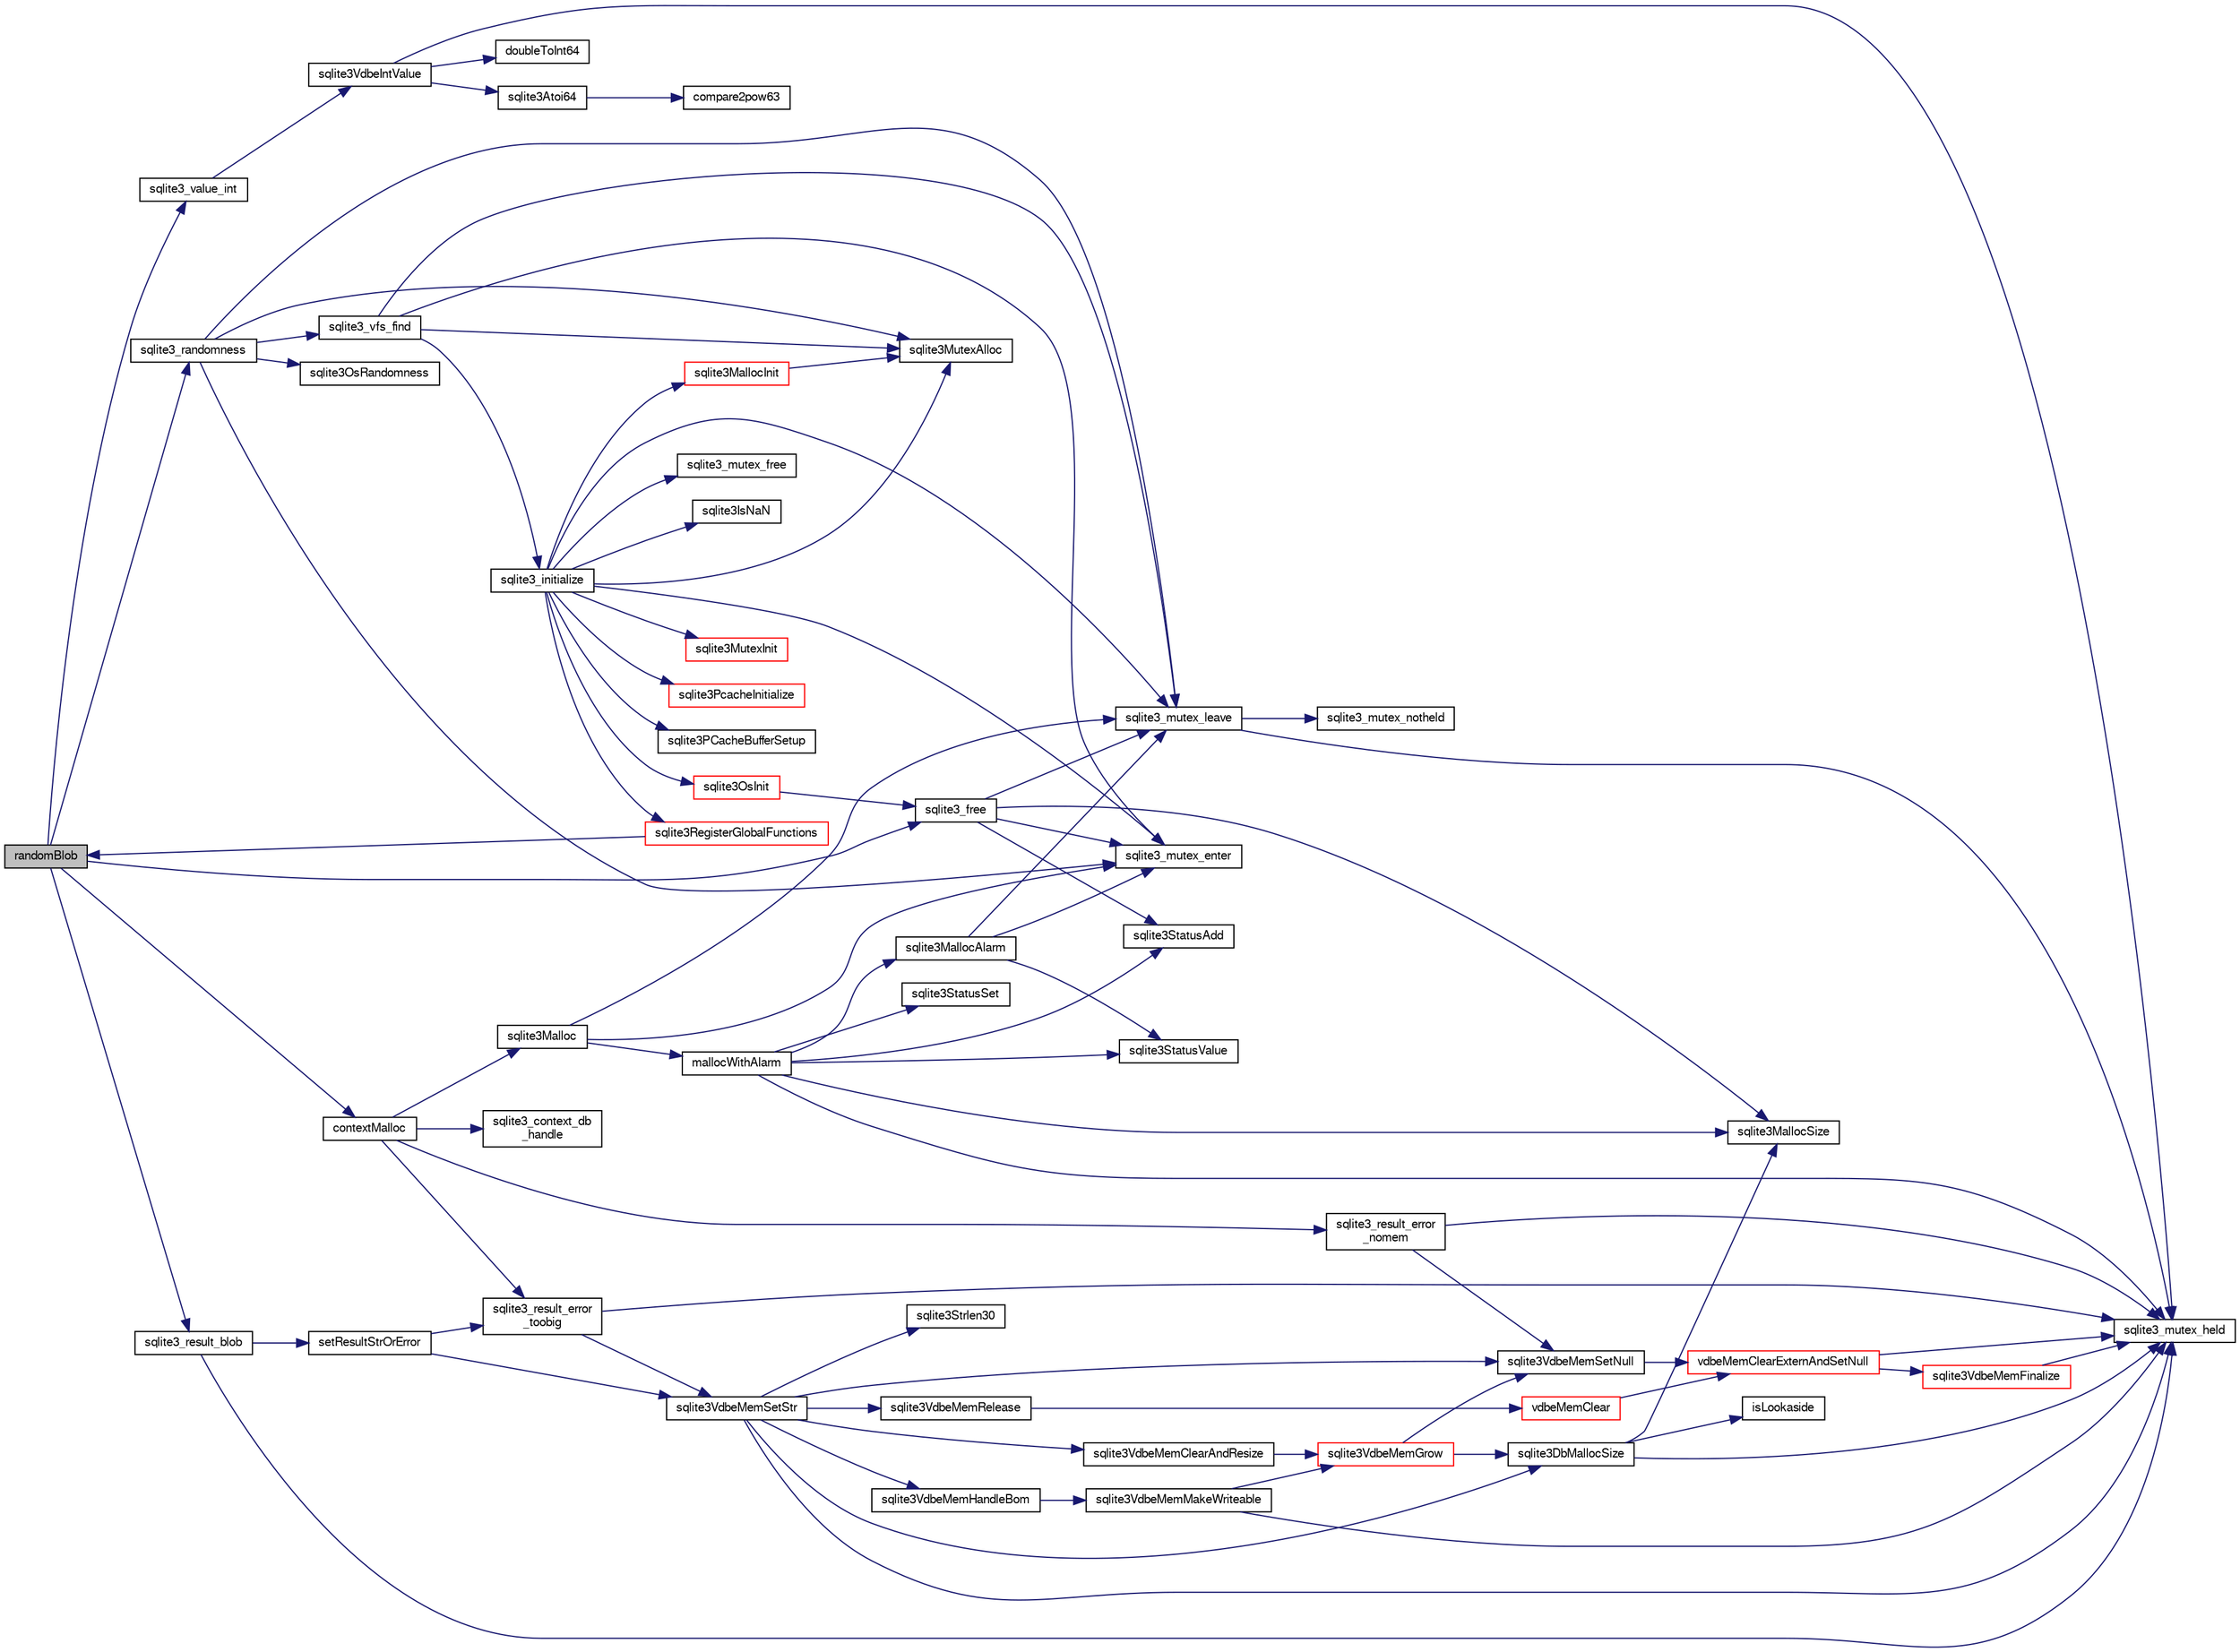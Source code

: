 digraph "randomBlob"
{
  edge [fontname="FreeSans",fontsize="10",labelfontname="FreeSans",labelfontsize="10"];
  node [fontname="FreeSans",fontsize="10",shape=record];
  rankdir="LR";
  Node252567 [label="randomBlob",height=0.2,width=0.4,color="black", fillcolor="grey75", style="filled", fontcolor="black"];
  Node252567 -> Node252568 [color="midnightblue",fontsize="10",style="solid",fontname="FreeSans"];
  Node252568 [label="sqlite3_value_int",height=0.2,width=0.4,color="black", fillcolor="white", style="filled",URL="$sqlite3_8c.html#a5c6adf98772a341f3df5ccd5ff003245"];
  Node252568 -> Node252569 [color="midnightblue",fontsize="10",style="solid",fontname="FreeSans"];
  Node252569 [label="sqlite3VdbeIntValue",height=0.2,width=0.4,color="black", fillcolor="white", style="filled",URL="$sqlite3_8c.html#a3dc28e3bfdbecf81633c3697a3aacd45"];
  Node252569 -> Node252570 [color="midnightblue",fontsize="10",style="solid",fontname="FreeSans"];
  Node252570 [label="sqlite3_mutex_held",height=0.2,width=0.4,color="black", fillcolor="white", style="filled",URL="$sqlite3_8c.html#acf77da68932b6bc163c5e68547ecc3e7"];
  Node252569 -> Node252571 [color="midnightblue",fontsize="10",style="solid",fontname="FreeSans"];
  Node252571 [label="doubleToInt64",height=0.2,width=0.4,color="black", fillcolor="white", style="filled",URL="$sqlite3_8c.html#a85975c48e5a38f9b8c99b72eb72ebc44"];
  Node252569 -> Node252572 [color="midnightblue",fontsize="10",style="solid",fontname="FreeSans"];
  Node252572 [label="sqlite3Atoi64",height=0.2,width=0.4,color="black", fillcolor="white", style="filled",URL="$sqlite3_8c.html#a5b13083911b3dc0a0b54f43acc686a39"];
  Node252572 -> Node252573 [color="midnightblue",fontsize="10",style="solid",fontname="FreeSans"];
  Node252573 [label="compare2pow63",height=0.2,width=0.4,color="black", fillcolor="white", style="filled",URL="$sqlite3_8c.html#adcbebdd3f570175519922276b83132e0"];
  Node252567 -> Node252574 [color="midnightblue",fontsize="10",style="solid",fontname="FreeSans"];
  Node252574 [label="contextMalloc",height=0.2,width=0.4,color="black", fillcolor="white", style="filled",URL="$sqlite3_8c.html#a09e5794a0f9a8269eda3bc32d43d63c9"];
  Node252574 -> Node252575 [color="midnightblue",fontsize="10",style="solid",fontname="FreeSans"];
  Node252575 [label="sqlite3_context_db\l_handle",height=0.2,width=0.4,color="black", fillcolor="white", style="filled",URL="$sqlite3_8c.html#a4b82e673c3dcc88c179e2bae5629fa60"];
  Node252574 -> Node252576 [color="midnightblue",fontsize="10",style="solid",fontname="FreeSans"];
  Node252576 [label="sqlite3_result_error\l_toobig",height=0.2,width=0.4,color="black", fillcolor="white", style="filled",URL="$sqlite3_8c.html#ad4f0c5e8c9421d0c4550c1a108221abe"];
  Node252576 -> Node252570 [color="midnightblue",fontsize="10",style="solid",fontname="FreeSans"];
  Node252576 -> Node252577 [color="midnightblue",fontsize="10",style="solid",fontname="FreeSans"];
  Node252577 [label="sqlite3VdbeMemSetStr",height=0.2,width=0.4,color="black", fillcolor="white", style="filled",URL="$sqlite3_8c.html#a9697bec7c3b512483638ea3646191d7d"];
  Node252577 -> Node252570 [color="midnightblue",fontsize="10",style="solid",fontname="FreeSans"];
  Node252577 -> Node252578 [color="midnightblue",fontsize="10",style="solid",fontname="FreeSans"];
  Node252578 [label="sqlite3VdbeMemSetNull",height=0.2,width=0.4,color="black", fillcolor="white", style="filled",URL="$sqlite3_8c.html#ae01092c23aebaf8a3ebdf3954609b410"];
  Node252578 -> Node252579 [color="midnightblue",fontsize="10",style="solid",fontname="FreeSans"];
  Node252579 [label="vdbeMemClearExternAndSetNull",height=0.2,width=0.4,color="red", fillcolor="white", style="filled",URL="$sqlite3_8c.html#a29c41a360fb0e86b817777daf061230c"];
  Node252579 -> Node252570 [color="midnightblue",fontsize="10",style="solid",fontname="FreeSans"];
  Node252579 -> Node252580 [color="midnightblue",fontsize="10",style="solid",fontname="FreeSans"];
  Node252580 [label="sqlite3VdbeMemFinalize",height=0.2,width=0.4,color="red", fillcolor="white", style="filled",URL="$sqlite3_8c.html#a2568220f48ddef81b1c43e401042d9d2"];
  Node252580 -> Node252570 [color="midnightblue",fontsize="10",style="solid",fontname="FreeSans"];
  Node252577 -> Node252592 [color="midnightblue",fontsize="10",style="solid",fontname="FreeSans"];
  Node252592 [label="sqlite3Strlen30",height=0.2,width=0.4,color="black", fillcolor="white", style="filled",URL="$sqlite3_8c.html#a3dcd80ba41f1a308193dee74857b62a7"];
  Node252577 -> Node252593 [color="midnightblue",fontsize="10",style="solid",fontname="FreeSans"];
  Node252593 [label="sqlite3VdbeMemClearAndResize",height=0.2,width=0.4,color="black", fillcolor="white", style="filled",URL="$sqlite3_8c.html#add082be4aa46084ecdf023cfac898231"];
  Node252593 -> Node252594 [color="midnightblue",fontsize="10",style="solid",fontname="FreeSans"];
  Node252594 [label="sqlite3VdbeMemGrow",height=0.2,width=0.4,color="red", fillcolor="white", style="filled",URL="$sqlite3_8c.html#aba753c9690ae0ba31b5100945cf29447"];
  Node252594 -> Node252583 [color="midnightblue",fontsize="10",style="solid",fontname="FreeSans"];
  Node252583 [label="sqlite3DbMallocSize",height=0.2,width=0.4,color="black", fillcolor="white", style="filled",URL="$sqlite3_8c.html#aa397e5a8a03495203a0767abf0a71f86"];
  Node252583 -> Node252584 [color="midnightblue",fontsize="10",style="solid",fontname="FreeSans"];
  Node252584 [label="sqlite3MallocSize",height=0.2,width=0.4,color="black", fillcolor="white", style="filled",URL="$sqlite3_8c.html#acf5d2a5f35270bafb050bd2def576955"];
  Node252583 -> Node252570 [color="midnightblue",fontsize="10",style="solid",fontname="FreeSans"];
  Node252583 -> Node252585 [color="midnightblue",fontsize="10",style="solid",fontname="FreeSans"];
  Node252585 [label="isLookaside",height=0.2,width=0.4,color="black", fillcolor="white", style="filled",URL="$sqlite3_8c.html#a770fa05ff9717b75e16f4d968a77b897"];
  Node252594 -> Node252578 [color="midnightblue",fontsize="10",style="solid",fontname="FreeSans"];
  Node252577 -> Node252654 [color="midnightblue",fontsize="10",style="solid",fontname="FreeSans"];
  Node252654 [label="sqlite3VdbeMemRelease",height=0.2,width=0.4,color="black", fillcolor="white", style="filled",URL="$sqlite3_8c.html#a90606361dbeba88159fd6ff03fcc10cc"];
  Node252654 -> Node252655 [color="midnightblue",fontsize="10",style="solid",fontname="FreeSans"];
  Node252655 [label="vdbeMemClear",height=0.2,width=0.4,color="red", fillcolor="white", style="filled",URL="$sqlite3_8c.html#a489eef6e55ad0dadf67578726b935d12"];
  Node252655 -> Node252579 [color="midnightblue",fontsize="10",style="solid",fontname="FreeSans"];
  Node252577 -> Node252583 [color="midnightblue",fontsize="10",style="solid",fontname="FreeSans"];
  Node252577 -> Node252847 [color="midnightblue",fontsize="10",style="solid",fontname="FreeSans"];
  Node252847 [label="sqlite3VdbeMemHandleBom",height=0.2,width=0.4,color="black", fillcolor="white", style="filled",URL="$sqlite3_8c.html#a8ac47607e6893715d335a0f6f4b58e3e"];
  Node252847 -> Node252653 [color="midnightblue",fontsize="10",style="solid",fontname="FreeSans"];
  Node252653 [label="sqlite3VdbeMemMakeWriteable",height=0.2,width=0.4,color="black", fillcolor="white", style="filled",URL="$sqlite3_8c.html#afabdd8032205a36c69ad191c6bbb6a34"];
  Node252653 -> Node252570 [color="midnightblue",fontsize="10",style="solid",fontname="FreeSans"];
  Node252653 -> Node252594 [color="midnightblue",fontsize="10",style="solid",fontname="FreeSans"];
  Node252574 -> Node252598 [color="midnightblue",fontsize="10",style="solid",fontname="FreeSans"];
  Node252598 [label="sqlite3Malloc",height=0.2,width=0.4,color="black", fillcolor="white", style="filled",URL="$sqlite3_8c.html#a361a2eaa846b1885f123abe46f5d8b2b"];
  Node252598 -> Node252587 [color="midnightblue",fontsize="10",style="solid",fontname="FreeSans"];
  Node252587 [label="sqlite3_mutex_enter",height=0.2,width=0.4,color="black", fillcolor="white", style="filled",URL="$sqlite3_8c.html#a1c12cde690bd89f104de5cbad12a6bf5"];
  Node252598 -> Node252599 [color="midnightblue",fontsize="10",style="solid",fontname="FreeSans"];
  Node252599 [label="mallocWithAlarm",height=0.2,width=0.4,color="black", fillcolor="white", style="filled",URL="$sqlite3_8c.html#ab070d5cf8e48ec8a6a43cf025d48598b"];
  Node252599 -> Node252570 [color="midnightblue",fontsize="10",style="solid",fontname="FreeSans"];
  Node252599 -> Node252600 [color="midnightblue",fontsize="10",style="solid",fontname="FreeSans"];
  Node252600 [label="sqlite3StatusSet",height=0.2,width=0.4,color="black", fillcolor="white", style="filled",URL="$sqlite3_8c.html#afec7586c01fcb5ea17dc9d7725a589d9"];
  Node252599 -> Node252601 [color="midnightblue",fontsize="10",style="solid",fontname="FreeSans"];
  Node252601 [label="sqlite3StatusValue",height=0.2,width=0.4,color="black", fillcolor="white", style="filled",URL="$sqlite3_8c.html#a30b8ac296c6e200c1fa57708d52c6ef6"];
  Node252599 -> Node252602 [color="midnightblue",fontsize="10",style="solid",fontname="FreeSans"];
  Node252602 [label="sqlite3MallocAlarm",height=0.2,width=0.4,color="black", fillcolor="white", style="filled",URL="$sqlite3_8c.html#ada66988e8471d1198f3219c062377508"];
  Node252602 -> Node252601 [color="midnightblue",fontsize="10",style="solid",fontname="FreeSans"];
  Node252602 -> Node252589 [color="midnightblue",fontsize="10",style="solid",fontname="FreeSans"];
  Node252589 [label="sqlite3_mutex_leave",height=0.2,width=0.4,color="black", fillcolor="white", style="filled",URL="$sqlite3_8c.html#a5838d235601dbd3c1fa993555c6bcc93"];
  Node252589 -> Node252570 [color="midnightblue",fontsize="10",style="solid",fontname="FreeSans"];
  Node252589 -> Node252590 [color="midnightblue",fontsize="10",style="solid",fontname="FreeSans"];
  Node252590 [label="sqlite3_mutex_notheld",height=0.2,width=0.4,color="black", fillcolor="white", style="filled",URL="$sqlite3_8c.html#a83967c837c1c000d3b5adcfaa688f5dc"];
  Node252602 -> Node252587 [color="midnightblue",fontsize="10",style="solid",fontname="FreeSans"];
  Node252599 -> Node252584 [color="midnightblue",fontsize="10",style="solid",fontname="FreeSans"];
  Node252599 -> Node252588 [color="midnightblue",fontsize="10",style="solid",fontname="FreeSans"];
  Node252588 [label="sqlite3StatusAdd",height=0.2,width=0.4,color="black", fillcolor="white", style="filled",URL="$sqlite3_8c.html#afa029f93586aeab4cc85360905dae9cd"];
  Node252598 -> Node252589 [color="midnightblue",fontsize="10",style="solid",fontname="FreeSans"];
  Node252574 -> Node252739 [color="midnightblue",fontsize="10",style="solid",fontname="FreeSans"];
  Node252739 [label="sqlite3_result_error\l_nomem",height=0.2,width=0.4,color="black", fillcolor="white", style="filled",URL="$sqlite3_8c.html#aa3c1191fb83e4e8bdde15f13d05bd82a"];
  Node252739 -> Node252570 [color="midnightblue",fontsize="10",style="solid",fontname="FreeSans"];
  Node252739 -> Node252578 [color="midnightblue",fontsize="10",style="solid",fontname="FreeSans"];
  Node252567 -> Node252752 [color="midnightblue",fontsize="10",style="solid",fontname="FreeSans"];
  Node252752 [label="sqlite3_randomness",height=0.2,width=0.4,color="black", fillcolor="white", style="filled",URL="$sqlite3_8c.html#aa452ad88657d4606e137b09c4e9315c7"];
  Node252752 -> Node252623 [color="midnightblue",fontsize="10",style="solid",fontname="FreeSans"];
  Node252623 [label="sqlite3MutexAlloc",height=0.2,width=0.4,color="black", fillcolor="white", style="filled",URL="$sqlite3_8c.html#a0e3f432ee581f6876b590e7ad7e84e19"];
  Node252752 -> Node252587 [color="midnightblue",fontsize="10",style="solid",fontname="FreeSans"];
  Node252752 -> Node252589 [color="midnightblue",fontsize="10",style="solid",fontname="FreeSans"];
  Node252752 -> Node252753 [color="midnightblue",fontsize="10",style="solid",fontname="FreeSans"];
  Node252753 [label="sqlite3OsRandomness",height=0.2,width=0.4,color="black", fillcolor="white", style="filled",URL="$sqlite3_8c.html#a52a1d01825b7a8a222227bcd0b68d88d"];
  Node252752 -> Node252754 [color="midnightblue",fontsize="10",style="solid",fontname="FreeSans"];
  Node252754 [label="sqlite3_vfs_find",height=0.2,width=0.4,color="black", fillcolor="white", style="filled",URL="$sqlite3_8c.html#a009b28f3d275077f7bb7f3ef37de6095"];
  Node252754 -> Node252604 [color="midnightblue",fontsize="10",style="solid",fontname="FreeSans"];
  Node252604 [label="sqlite3_initialize",height=0.2,width=0.4,color="black", fillcolor="white", style="filled",URL="$sqlite3_8c.html#ab0c0ee2d5d4cf8b28e9572296a8861df"];
  Node252604 -> Node252605 [color="midnightblue",fontsize="10",style="solid",fontname="FreeSans"];
  Node252605 [label="sqlite3MutexInit",height=0.2,width=0.4,color="red", fillcolor="white", style="filled",URL="$sqlite3_8c.html#a7906afcdd1cdb3d0007eb932398a1158"];
  Node252604 -> Node252623 [color="midnightblue",fontsize="10",style="solid",fontname="FreeSans"];
  Node252604 -> Node252587 [color="midnightblue",fontsize="10",style="solid",fontname="FreeSans"];
  Node252604 -> Node252624 [color="midnightblue",fontsize="10",style="solid",fontname="FreeSans"];
  Node252624 [label="sqlite3MallocInit",height=0.2,width=0.4,color="red", fillcolor="white", style="filled",URL="$sqlite3_8c.html#a9e06f9e7cad0d83ce80ab493c9533552"];
  Node252624 -> Node252623 [color="midnightblue",fontsize="10",style="solid",fontname="FreeSans"];
  Node252604 -> Node252589 [color="midnightblue",fontsize="10",style="solid",fontname="FreeSans"];
  Node252604 -> Node252700 [color="midnightblue",fontsize="10",style="solid",fontname="FreeSans"];
  Node252700 [label="sqlite3RegisterGlobalFunctions",height=0.2,width=0.4,color="red", fillcolor="white", style="filled",URL="$sqlite3_8c.html#a9f75bd111010f29e1b8d74344473c4ec"];
  Node252700 -> Node252567 [color="midnightblue",fontsize="10",style="solid",fontname="FreeSans"];
  Node252604 -> Node252840 [color="midnightblue",fontsize="10",style="solid",fontname="FreeSans"];
  Node252840 [label="sqlite3PcacheInitialize",height=0.2,width=0.4,color="red", fillcolor="white", style="filled",URL="$sqlite3_8c.html#a2902c61ddc88bea002c4d69fe4052b1f"];
  Node252604 -> Node252841 [color="midnightblue",fontsize="10",style="solid",fontname="FreeSans"];
  Node252841 [label="sqlite3OsInit",height=0.2,width=0.4,color="red", fillcolor="white", style="filled",URL="$sqlite3_8c.html#afeaa886fe1ca086a30fd278b1d069762"];
  Node252841 -> Node252586 [color="midnightblue",fontsize="10",style="solid",fontname="FreeSans"];
  Node252586 [label="sqlite3_free",height=0.2,width=0.4,color="black", fillcolor="white", style="filled",URL="$sqlite3_8c.html#a6552349e36a8a691af5487999ab09519"];
  Node252586 -> Node252587 [color="midnightblue",fontsize="10",style="solid",fontname="FreeSans"];
  Node252586 -> Node252588 [color="midnightblue",fontsize="10",style="solid",fontname="FreeSans"];
  Node252586 -> Node252584 [color="midnightblue",fontsize="10",style="solid",fontname="FreeSans"];
  Node252586 -> Node252589 [color="midnightblue",fontsize="10",style="solid",fontname="FreeSans"];
  Node252604 -> Node252845 [color="midnightblue",fontsize="10",style="solid",fontname="FreeSans"];
  Node252845 [label="sqlite3PCacheBufferSetup",height=0.2,width=0.4,color="black", fillcolor="white", style="filled",URL="$sqlite3_8c.html#ad18a1eebefdfbc4254f473f7b0101937"];
  Node252604 -> Node252846 [color="midnightblue",fontsize="10",style="solid",fontname="FreeSans"];
  Node252846 [label="sqlite3_mutex_free",height=0.2,width=0.4,color="black", fillcolor="white", style="filled",URL="$sqlite3_8c.html#a2db2e72e08f6873afa9c61b0ec726fec"];
  Node252604 -> Node252644 [color="midnightblue",fontsize="10",style="solid",fontname="FreeSans"];
  Node252644 [label="sqlite3IsNaN",height=0.2,width=0.4,color="black", fillcolor="white", style="filled",URL="$sqlite3_8c.html#aed4d78203877c3486765ccbc7feebb50"];
  Node252754 -> Node252623 [color="midnightblue",fontsize="10",style="solid",fontname="FreeSans"];
  Node252754 -> Node252587 [color="midnightblue",fontsize="10",style="solid",fontname="FreeSans"];
  Node252754 -> Node252589 [color="midnightblue",fontsize="10",style="solid",fontname="FreeSans"];
  Node252567 -> Node252848 [color="midnightblue",fontsize="10",style="solid",fontname="FreeSans"];
  Node252848 [label="sqlite3_result_blob",height=0.2,width=0.4,color="black", fillcolor="white", style="filled",URL="$sqlite3_8c.html#aa37a7968d2cc1824ff30313c9d2a8b3c"];
  Node252848 -> Node252570 [color="midnightblue",fontsize="10",style="solid",fontname="FreeSans"];
  Node252848 -> Node252707 [color="midnightblue",fontsize="10",style="solid",fontname="FreeSans"];
  Node252707 [label="setResultStrOrError",height=0.2,width=0.4,color="black", fillcolor="white", style="filled",URL="$sqlite3_8c.html#af1d0f45c261a19434fad327798cc6d6b"];
  Node252707 -> Node252577 [color="midnightblue",fontsize="10",style="solid",fontname="FreeSans"];
  Node252707 -> Node252576 [color="midnightblue",fontsize="10",style="solid",fontname="FreeSans"];
  Node252567 -> Node252586 [color="midnightblue",fontsize="10",style="solid",fontname="FreeSans"];
}
